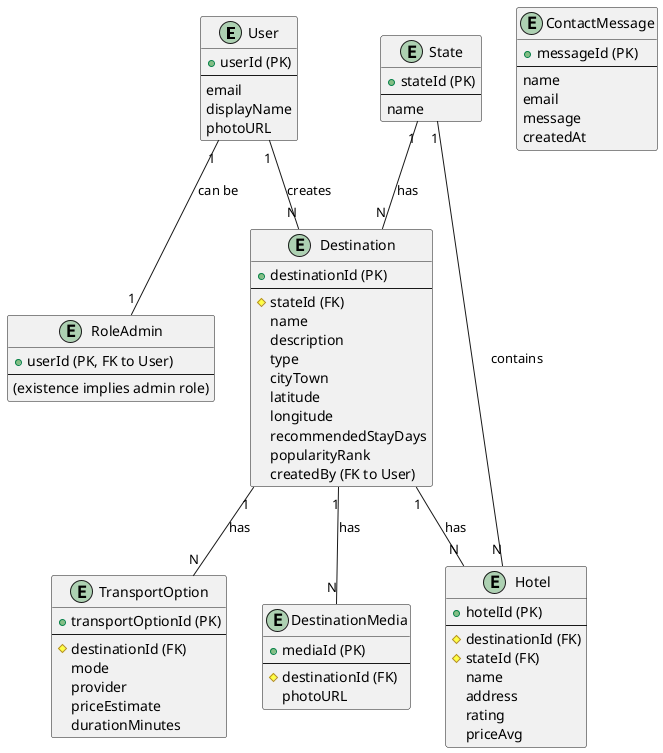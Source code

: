 @startuml Entity Relationship Diagram

!define ENTITY_STYLE #FFF2CC
!define RELATION_COLOR #666666

skinparam rectangle {
  backgroundColor ENTITY_STYLE
  borderColor #black
  shadowing false
}

entity "User" as User {
  + userId (PK)
  --
  email
  displayName
  photoURL
}

entity "State" as State {
  + stateId (PK)
  --
  name
}

entity "Destination" as Destination {
  + destinationId (PK)
  --
  # stateId (FK)
  name
  description
  type
  cityTown
  latitude
  longitude
  recommendedStayDays
  popularityRank
  createdBy (FK to User)
}

entity "Hotel" as Hotel {
  + hotelId (PK)
  --
  # destinationId (FK)
  # stateId (FK)
  name
  address
  rating
  priceAvg
}

entity "TransportOption" as TransportOption {
  + transportOptionId (PK)
  --
  # destinationId (FK)
  mode
  provider
  priceEstimate
  durationMinutes
}

entity "DestinationMedia" as DestinationMedia {
  + mediaId (PK)
  --
  # destinationId (FK)
  photoURL
}

entity "ContactMessage" as ContactMessage {
  + messageId (PK)
  --
  name
  email
  message
  createdAt
}

entity "RoleAdmin" as RoleAdmin {
  + userId (PK, FK to User)
  --
  (existence implies admin role)
}


' Relationships
State "1" -- "N" Destination : has
State "1" -- "N" Hotel : contains
Destination "1" -- "N" Hotel : has
Destination "1" -- "N" TransportOption : has
Destination "1" -- "N" DestinationMedia : has
User "1" -- "N" Destination : creates
User "1" -- "1" RoleAdmin : can be

@enduml
